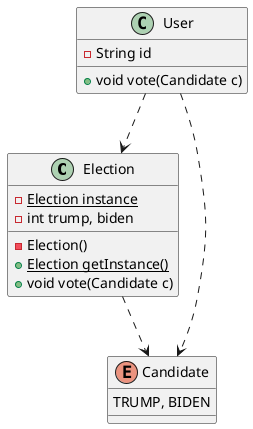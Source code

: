@startuml
'https://plantuml.com/class-diagram

class Election{
    - {static} Election instance
    - int trump, biden
    - Election()
    + {static} Election getInstance()
    + void vote(Candidate c)
}

class User{
    - String id
    + void vote(Candidate c)
}

enum Candidate{
    TRUMP, BIDEN
}

User ..> Election
User ..> Candidate
Election ..> Candidate

@enduml